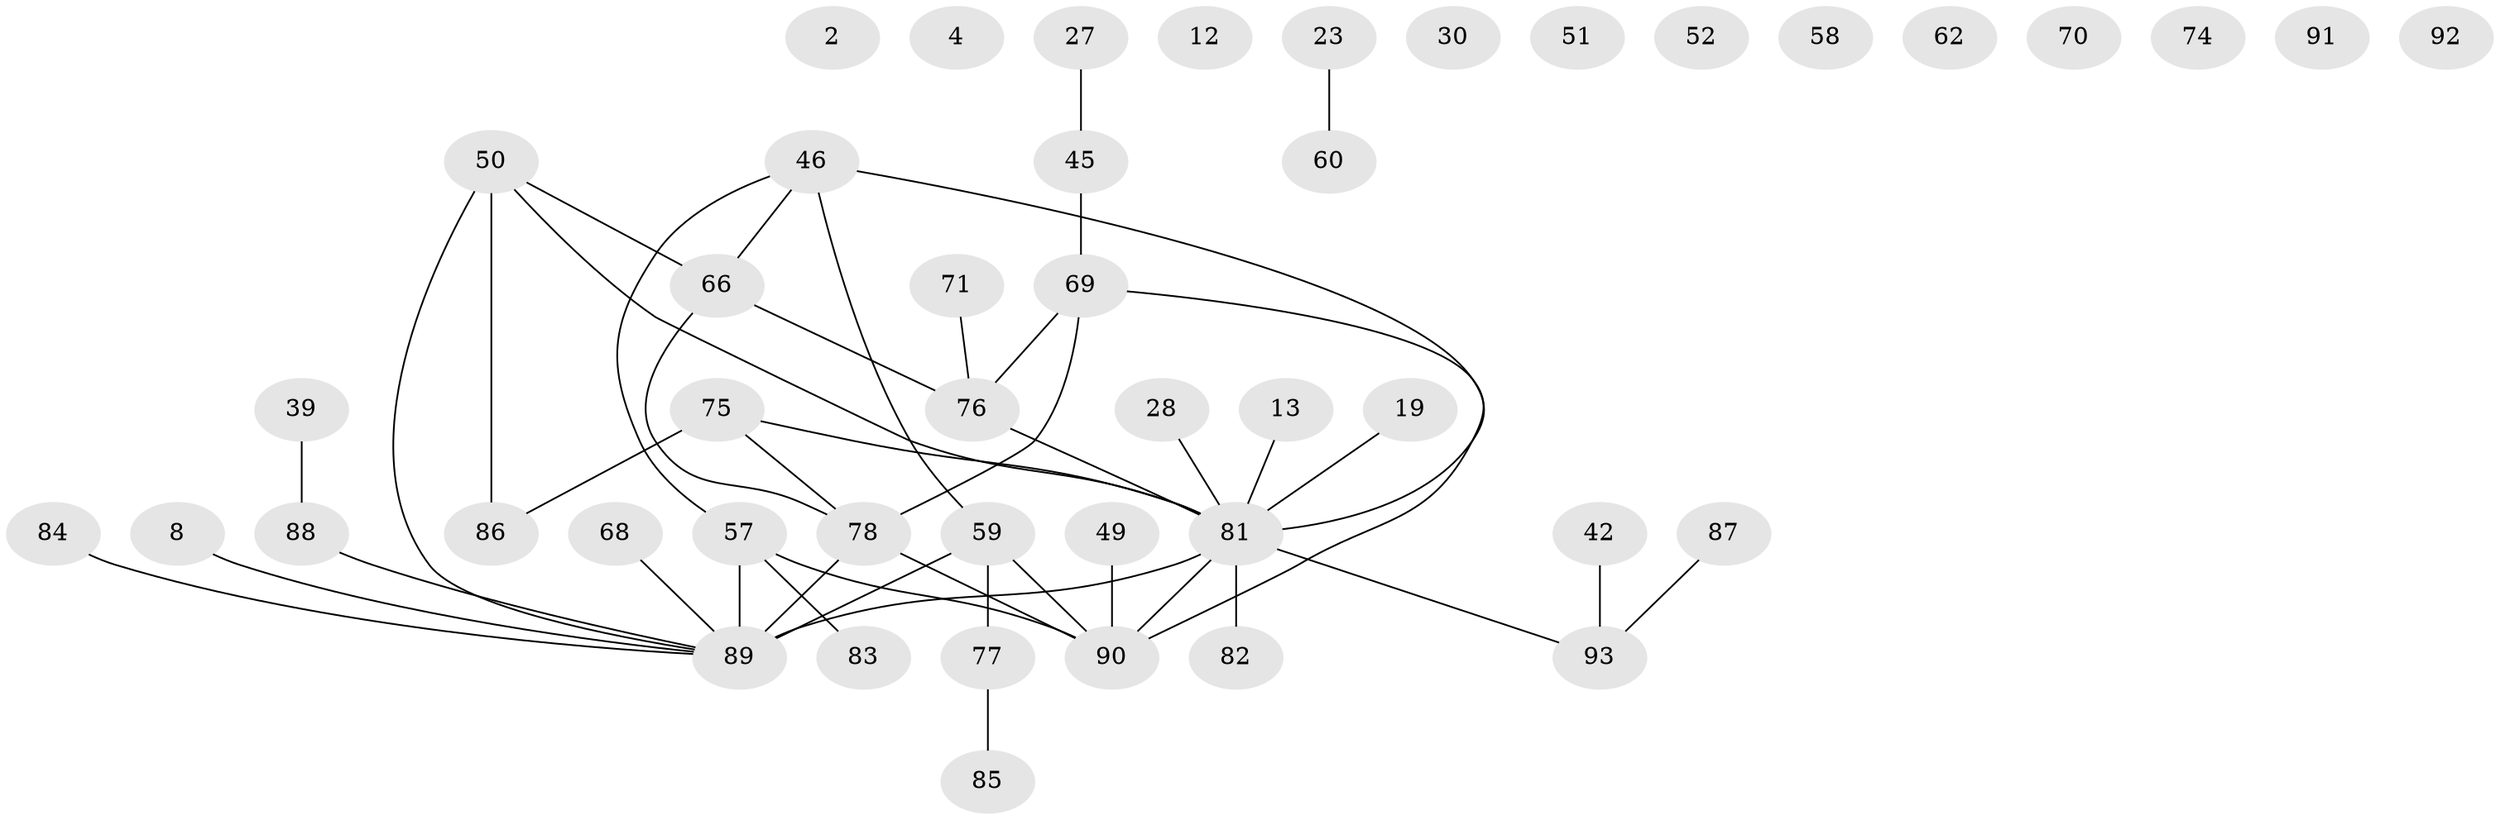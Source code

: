 // original degree distribution, {3: 0.16129032258064516, 0: 0.11827956989247312, 2: 0.21505376344086022, 5: 0.10752688172043011, 1: 0.27956989247311825, 4: 0.0967741935483871, 7: 0.010752688172043012, 6: 0.010752688172043012}
// Generated by graph-tools (version 1.1) at 2025/39/03/09/25 04:39:00]
// undirected, 46 vertices, 45 edges
graph export_dot {
graph [start="1"]
  node [color=gray90,style=filled];
  2;
  4;
  8;
  12;
  13;
  19;
  23;
  27;
  28;
  30;
  39;
  42;
  45 [super="+5+15"];
  46 [super="+33+38+35"];
  49;
  50 [super="+14"];
  51;
  52;
  57;
  58;
  59 [super="+11+44"];
  60;
  62;
  66 [super="+41+55"];
  68;
  69;
  70;
  71;
  74;
  75 [super="+72"];
  76;
  77;
  78 [super="+54"];
  81 [super="+3+43+64+73+63+48"];
  82;
  83;
  84;
  85;
  86 [super="+36+79+67"];
  87;
  88;
  89 [super="+10+37+16+31+80"];
  90 [super="+25+56"];
  91;
  92 [super="+22"];
  93 [super="+29"];
  8 -- 89;
  13 -- 81;
  19 -- 81;
  23 -- 60;
  27 -- 45;
  28 -- 81;
  39 -- 88;
  42 -- 93;
  45 -- 69;
  46 -- 57;
  46 -- 81 [weight=3];
  46 -- 66 [weight=2];
  46 -- 59;
  49 -- 90;
  50 -- 66;
  50 -- 86 [weight=2];
  50 -- 81;
  50 -- 89;
  57 -- 83;
  57 -- 90;
  57 -- 89;
  59 -- 77;
  59 -- 90 [weight=2];
  59 -- 89;
  66 -- 76;
  66 -- 78;
  68 -- 89;
  69 -- 76;
  69 -- 78;
  69 -- 90;
  71 -- 76;
  75 -- 86 [weight=2];
  75 -- 81 [weight=3];
  75 -- 78;
  76 -- 81;
  77 -- 85;
  78 -- 89;
  78 -- 90;
  81 -- 82;
  81 -- 90 [weight=2];
  81 -- 89 [weight=5];
  81 -- 93;
  84 -- 89;
  87 -- 93;
  88 -- 89;
}
